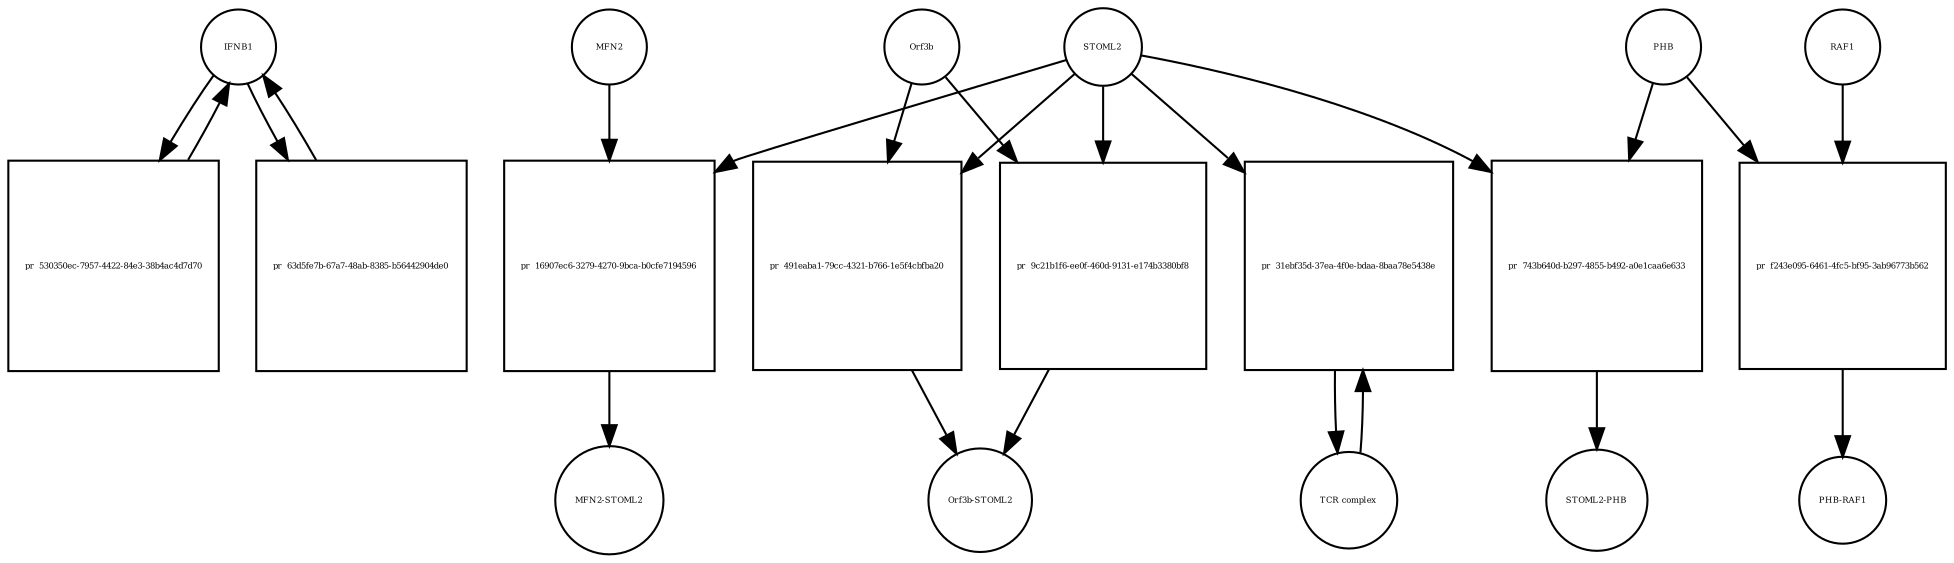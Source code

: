 strict digraph  {
IFNB1 [annotation=urn_miriam_uniprot_P01574, bipartite=0, cls=macromolecule, fontsize=4, label=IFNB1, shape=circle];
"pr_530350ec-7957-4422-84e3-38b4ac4d7d70" [annotation="", bipartite=1, cls=process, fontsize=4, label="pr_530350ec-7957-4422-84e3-38b4ac4d7d70", shape=square];
"pr_63d5fe7b-67a7-48ab-8385-b56442904de0" [annotation="", bipartite=1, cls=process, fontsize=4, label="pr_63d5fe7b-67a7-48ab-8385-b56442904de0", shape=square];
STOML2 [annotation=urn_miriam_pubmed_18641330, bipartite=0, cls="macromolecule multimer", fontsize=4, label=STOML2, shape=circle];
"pr_16907ec6-3279-4270-9bca-b0cfe7194596" [annotation="", bipartite=1, cls=process, fontsize=4, label="pr_16907ec6-3279-4270-9bca-b0cfe7194596", shape=square];
MFN2 [annotation=urn_miriam_uniprot_O95140, bipartite=0, cls=macromolecule, fontsize=4, label=MFN2, shape=circle];
"MFN2-STOML2" [annotation="", bipartite=0, cls=complex, fontsize=4, label="MFN2-STOML2", shape=circle];
Orf3b [annotation="", bipartite=0, cls=macromolecule, fontsize=4, label=Orf3b, shape=circle];
"pr_491eaba1-79cc-4321-b766-1e5f4cbfba20" [annotation="", bipartite=1, cls=process, fontsize=4, label="pr_491eaba1-79cc-4321-b766-1e5f4cbfba20", shape=square];
"Orf3b-STOML2" [annotation="", bipartite=0, cls=complex, fontsize=4, label="Orf3b-STOML2", shape=circle];
"pr_743b640d-b297-4855-b492-a0e1caa6e633" [annotation="", bipartite=1, cls=process, fontsize=4, label="pr_743b640d-b297-4855-b492-a0e1caa6e633", shape=square];
PHB [annotation=urn_miriam_uniprot_P35232, bipartite=0, cls=macromolecule, fontsize=4, label=PHB, shape=circle];
"STOML2-PHB" [annotation="", bipartite=0, cls=complex, fontsize=4, label="STOML2-PHB", shape=circle];
"pr_f243e095-6461-4fc5-bf95-3ab96773b562" [annotation="", bipartite=1, cls=process, fontsize=4, label="pr_f243e095-6461-4fc5-bf95-3ab96773b562", shape=square];
RAF1 [annotation=urn_miriam_uniprot_P04049, bipartite=0, cls=macromolecule, fontsize=4, label=RAF1, shape=circle];
"PHB-RAF1" [annotation="", bipartite=0, cls=complex, fontsize=4, label="PHB-RAF1", shape=circle];
"pr_9c21b1f6-ee0f-460d-9131-e174b3380bf8" [annotation="", bipartite=1, cls=process, fontsize=4, label="pr_9c21b1f6-ee0f-460d-9131-e174b3380bf8", shape=square];
"pr_31ebf35d-37ea-4f0e-bdaa-8baa78e5438e" [annotation="", bipartite=1, cls=process, fontsize=4, label="pr_31ebf35d-37ea-4f0e-bdaa-8baa78e5438e", shape=square];
"TCR complex" [annotation="urn_miriam_uniprot_P07766|urn_miriam_uniprot_P04234|urn_miriam_uniprot_P09693|urn_miriam_uniprot_P20963|urn_miriam_uniprot_P01848|urn_miriam_uniprot_Q9UJZ1|urn_miriam_uniprot_P0DSE2", bipartite=0, cls=complex, fontsize=4, label="TCR complex", shape=circle];
IFNB1 -> "pr_530350ec-7957-4422-84e3-38b4ac4d7d70"  [annotation="", interaction_type=consumption];
IFNB1 -> "pr_63d5fe7b-67a7-48ab-8385-b56442904de0"  [annotation="", interaction_type=consumption];
"pr_530350ec-7957-4422-84e3-38b4ac4d7d70" -> IFNB1  [annotation="", interaction_type=production];
"pr_63d5fe7b-67a7-48ab-8385-b56442904de0" -> IFNB1  [annotation="", interaction_type=production];
STOML2 -> "pr_16907ec6-3279-4270-9bca-b0cfe7194596"  [annotation="", interaction_type=consumption];
STOML2 -> "pr_491eaba1-79cc-4321-b766-1e5f4cbfba20"  [annotation="", interaction_type=consumption];
STOML2 -> "pr_743b640d-b297-4855-b492-a0e1caa6e633"  [annotation="", interaction_type=consumption];
STOML2 -> "pr_9c21b1f6-ee0f-460d-9131-e174b3380bf8"  [annotation="", interaction_type=consumption];
STOML2 -> "pr_31ebf35d-37ea-4f0e-bdaa-8baa78e5438e"  [annotation="", interaction_type=consumption];
"pr_16907ec6-3279-4270-9bca-b0cfe7194596" -> "MFN2-STOML2"  [annotation="", interaction_type=production];
MFN2 -> "pr_16907ec6-3279-4270-9bca-b0cfe7194596"  [annotation="", interaction_type=consumption];
Orf3b -> "pr_491eaba1-79cc-4321-b766-1e5f4cbfba20"  [annotation="", interaction_type=consumption];
Orf3b -> "pr_9c21b1f6-ee0f-460d-9131-e174b3380bf8"  [annotation="", interaction_type=consumption];
"pr_491eaba1-79cc-4321-b766-1e5f4cbfba20" -> "Orf3b-STOML2"  [annotation="", interaction_type=production];
"pr_743b640d-b297-4855-b492-a0e1caa6e633" -> "STOML2-PHB"  [annotation="", interaction_type=production];
PHB -> "pr_743b640d-b297-4855-b492-a0e1caa6e633"  [annotation="", interaction_type=consumption];
PHB -> "pr_f243e095-6461-4fc5-bf95-3ab96773b562"  [annotation="", interaction_type=consumption];
"pr_f243e095-6461-4fc5-bf95-3ab96773b562" -> "PHB-RAF1"  [annotation="", interaction_type=production];
RAF1 -> "pr_f243e095-6461-4fc5-bf95-3ab96773b562"  [annotation="", interaction_type=consumption];
"pr_9c21b1f6-ee0f-460d-9131-e174b3380bf8" -> "Orf3b-STOML2"  [annotation="", interaction_type=production];
"pr_31ebf35d-37ea-4f0e-bdaa-8baa78e5438e" -> "TCR complex"  [annotation="", interaction_type=production];
"TCR complex" -> "pr_31ebf35d-37ea-4f0e-bdaa-8baa78e5438e"  [annotation="", interaction_type=consumption];
}
